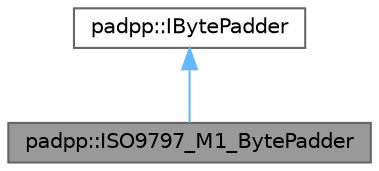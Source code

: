 digraph "padpp::ISO9797_M1_BytePadder"
{
 // LATEX_PDF_SIZE
  bgcolor="transparent";
  edge [fontname=Helvetica,fontsize=10,labelfontname=Helvetica,labelfontsize=10];
  node [fontname=Helvetica,fontsize=10,shape=box,height=0.2,width=0.4];
  Node1 [id="Node000001",label="padpp::ISO9797_M1_BytePadder",height=0.2,width=0.4,color="gray40", fillcolor="grey60", style="filled", fontcolor="black",tooltip="ISO9797 Method 1 padder implementation."];
  Node2 -> Node1 [id="edge1_Node000001_Node000002",dir="back",color="steelblue1",style="solid",tooltip=" "];
  Node2 [id="Node000002",label="padpp::IBytePadder",height=0.2,width=0.4,color="gray40", fillcolor="white", style="filled",URL="$d6/de7/structpadpp_1_1IBytePadder.html",tooltip="Abstract base class for byte-level padder algorithms."];
}
